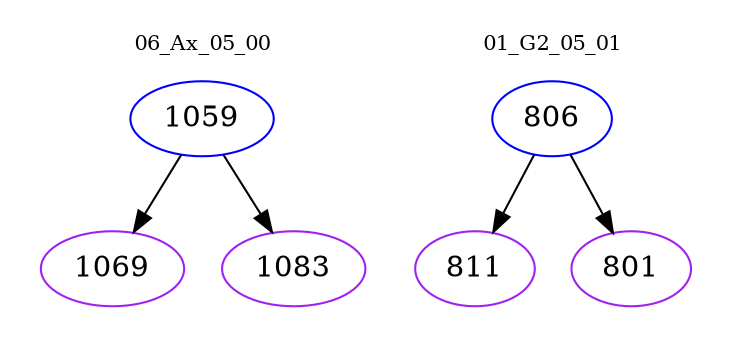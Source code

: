 digraph{
subgraph cluster_0 {
color = white
label = "06_Ax_05_00";
fontsize=10;
T0_1059 [label="1059", color="blue"]
T0_1059 -> T0_1069 [color="black"]
T0_1069 [label="1069", color="purple"]
T0_1059 -> T0_1083 [color="black"]
T0_1083 [label="1083", color="purple"]
}
subgraph cluster_1 {
color = white
label = "01_G2_05_01";
fontsize=10;
T1_806 [label="806", color="blue"]
T1_806 -> T1_811 [color="black"]
T1_811 [label="811", color="purple"]
T1_806 -> T1_801 [color="black"]
T1_801 [label="801", color="purple"]
}
}
